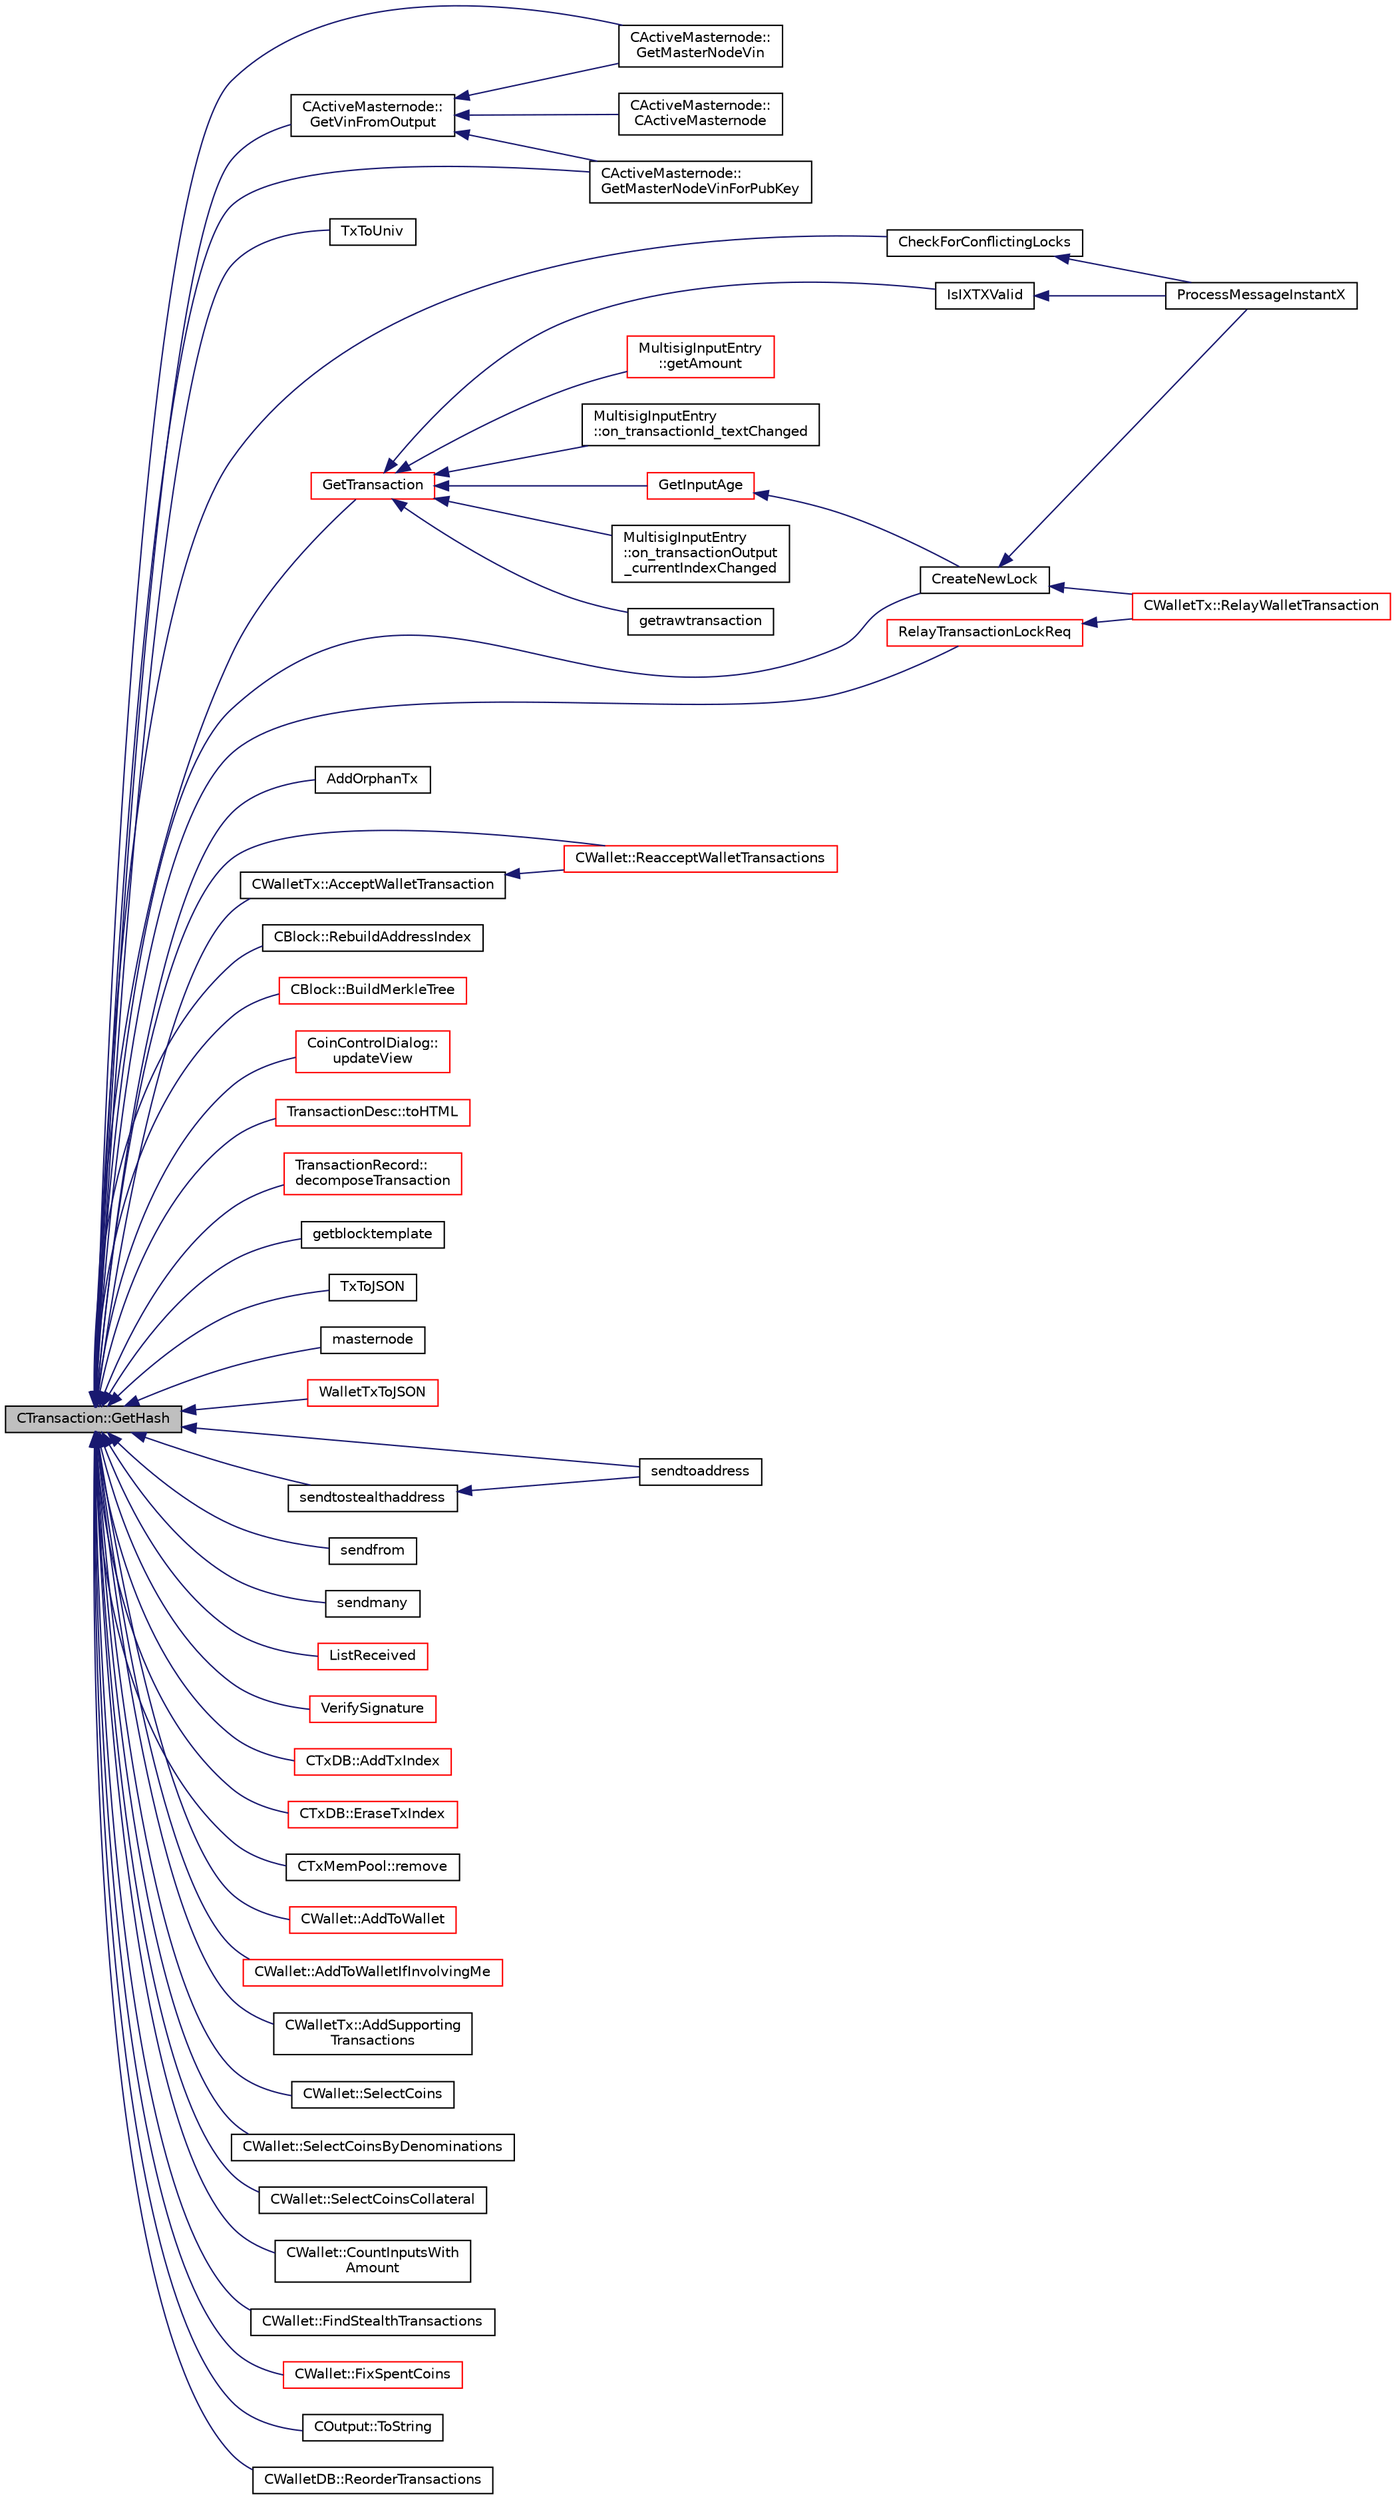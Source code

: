 digraph "CTransaction::GetHash"
{
  edge [fontname="Helvetica",fontsize="10",labelfontname="Helvetica",labelfontsize="10"];
  node [fontname="Helvetica",fontsize="10",shape=record];
  rankdir="LR";
  Node46 [label="CTransaction::GetHash",height=0.2,width=0.4,color="black", fillcolor="grey75", style="filled", fontcolor="black"];
  Node46 -> Node47 [dir="back",color="midnightblue",fontsize="10",style="solid",fontname="Helvetica"];
  Node47 [label="CActiveMasternode::\lGetMasterNodeVin",height=0.2,width=0.4,color="black", fillcolor="white", style="filled",URL="$d9/d29/class_c_active_masternode.html#adc93036b86ee9ef6abe5e0b783a51283"];
  Node46 -> Node48 [dir="back",color="midnightblue",fontsize="10",style="solid",fontname="Helvetica"];
  Node48 [label="CActiveMasternode::\lGetMasterNodeVinForPubKey",height=0.2,width=0.4,color="black", fillcolor="white", style="filled",URL="$d9/d29/class_c_active_masternode.html#ada17e6bbfd69a3acf166b49c10365da4"];
  Node46 -> Node49 [dir="back",color="midnightblue",fontsize="10",style="solid",fontname="Helvetica"];
  Node49 [label="CActiveMasternode::\lGetVinFromOutput",height=0.2,width=0.4,color="black", fillcolor="white", style="filled",URL="$d9/d29/class_c_active_masternode.html#abc2ae1e24001f80ace4bbea2b6453944"];
  Node49 -> Node47 [dir="back",color="midnightblue",fontsize="10",style="solid",fontname="Helvetica"];
  Node49 -> Node48 [dir="back",color="midnightblue",fontsize="10",style="solid",fontname="Helvetica"];
  Node49 -> Node50 [dir="back",color="midnightblue",fontsize="10",style="solid",fontname="Helvetica"];
  Node50 [label="CActiveMasternode::\lCActiveMasternode",height=0.2,width=0.4,color="black", fillcolor="white", style="filled",URL="$d9/d29/class_c_active_masternode.html#a7ffb946d1b2aad0054d3b3efce8c0543"];
  Node46 -> Node51 [dir="back",color="midnightblue",fontsize="10",style="solid",fontname="Helvetica"];
  Node51 [label="TxToUniv",height=0.2,width=0.4,color="black", fillcolor="white", style="filled",URL="$d5/d2e/core__write_8cpp.html#aeb901ca565e3df0e3bc0c9863ad8f53a"];
  Node46 -> Node52 [dir="back",color="midnightblue",fontsize="10",style="solid",fontname="Helvetica"];
  Node52 [label="CreateNewLock",height=0.2,width=0.4,color="black", fillcolor="white", style="filled",URL="$d6/d5f/instantx_8h.html#a3774b6dae3dfa0a6c85e3604e742150c"];
  Node52 -> Node53 [dir="back",color="midnightblue",fontsize="10",style="solid",fontname="Helvetica"];
  Node53 [label="ProcessMessageInstantX",height=0.2,width=0.4,color="black", fillcolor="white", style="filled",URL="$d6/d5f/instantx_8h.html#aa516cb499ead2691d8ab216a499db5d0"];
  Node52 -> Node54 [dir="back",color="midnightblue",fontsize="10",style="solid",fontname="Helvetica"];
  Node54 [label="CWalletTx::RelayWalletTransaction",height=0.2,width=0.4,color="red", fillcolor="white", style="filled",URL="$d6/d53/class_c_wallet_tx.html#aec8c50f3fcde27525485b6cd4a4e19b5"];
  Node46 -> Node58 [dir="back",color="midnightblue",fontsize="10",style="solid",fontname="Helvetica"];
  Node58 [label="CheckForConflictingLocks",height=0.2,width=0.4,color="black", fillcolor="white", style="filled",URL="$d6/d5f/instantx_8h.html#aef32a1712071881d322fdb3740c07227"];
  Node58 -> Node53 [dir="back",color="midnightblue",fontsize="10",style="solid",fontname="Helvetica"];
  Node46 -> Node59 [dir="back",color="midnightblue",fontsize="10",style="solid",fontname="Helvetica"];
  Node59 [label="AddOrphanTx",height=0.2,width=0.4,color="black", fillcolor="white", style="filled",URL="$df/d0a/main_8cpp.html#a007d6ac629647b3d8d9e2b90086e75cc"];
  Node46 -> Node60 [dir="back",color="midnightblue",fontsize="10",style="solid",fontname="Helvetica"];
  Node60 [label="CWalletTx::AcceptWalletTransaction",height=0.2,width=0.4,color="black", fillcolor="white", style="filled",URL="$d6/d53/class_c_wallet_tx.html#af6d1a5a731bb69e1d94de84eb6fd15a5"];
  Node60 -> Node61 [dir="back",color="midnightblue",fontsize="10",style="solid",fontname="Helvetica"];
  Node61 [label="CWallet::ReacceptWalletTransactions",height=0.2,width=0.4,color="red", fillcolor="white", style="filled",URL="$d2/de5/class_c_wallet.html#a796c23450c8482e10e0c75ae5c1fa8ed"];
  Node46 -> Node66 [dir="back",color="midnightblue",fontsize="10",style="solid",fontname="Helvetica"];
  Node66 [label="GetTransaction",height=0.2,width=0.4,color="red", fillcolor="white", style="filled",URL="$d4/dbf/main_8h.html#a7d2a4633e4e0e8e4cb9c881d45a496b5"];
  Node66 -> Node67 [dir="back",color="midnightblue",fontsize="10",style="solid",fontname="Helvetica"];
  Node67 [label="IsIXTXValid",height=0.2,width=0.4,color="black", fillcolor="white", style="filled",URL="$d6/d5f/instantx_8h.html#a091b5dc50769595bb701d5f85ca475e5"];
  Node67 -> Node53 [dir="back",color="midnightblue",fontsize="10",style="solid",fontname="Helvetica"];
  Node66 -> Node68 [dir="back",color="midnightblue",fontsize="10",style="solid",fontname="Helvetica"];
  Node68 [label="GetInputAge",height=0.2,width=0.4,color="red", fillcolor="white", style="filled",URL="$d4/dbf/main_8h.html#ae137d76bbcaf8d65fab905889b504e26"];
  Node68 -> Node52 [dir="back",color="midnightblue",fontsize="10",style="solid",fontname="Helvetica"];
  Node66 -> Node76 [dir="back",color="midnightblue",fontsize="10",style="solid",fontname="Helvetica"];
  Node76 [label="MultisigInputEntry\l::getAmount",height=0.2,width=0.4,color="red", fillcolor="white", style="filled",URL="$d9/d3d/class_multisig_input_entry.html#a0b0e1379adc39ad68ab4a69b428a58f1"];
  Node66 -> Node81 [dir="back",color="midnightblue",fontsize="10",style="solid",fontname="Helvetica"];
  Node81 [label="MultisigInputEntry\l::on_transactionId_textChanged",height=0.2,width=0.4,color="black", fillcolor="white", style="filled",URL="$d9/d3d/class_multisig_input_entry.html#a1cb42a240e71f999f06fbf7e4ffbc982"];
  Node66 -> Node82 [dir="back",color="midnightblue",fontsize="10",style="solid",fontname="Helvetica"];
  Node82 [label="MultisigInputEntry\l::on_transactionOutput\l_currentIndexChanged",height=0.2,width=0.4,color="black", fillcolor="white", style="filled",URL="$d9/d3d/class_multisig_input_entry.html#a122ee9305bd98ccb311698169be45941"];
  Node66 -> Node83 [dir="back",color="midnightblue",fontsize="10",style="solid",fontname="Helvetica"];
  Node83 [label="getrawtransaction",height=0.2,width=0.4,color="black", fillcolor="white", style="filled",URL="$dc/da8/rpcrawtransaction_8cpp.html#a12e1b8a05d99d1544e5343c2282cc55a"];
  Node46 -> Node88 [dir="back",color="midnightblue",fontsize="10",style="solid",fontname="Helvetica"];
  Node88 [label="CBlock::RebuildAddressIndex",height=0.2,width=0.4,color="black", fillcolor="white", style="filled",URL="$d3/d51/class_c_block.html#aea2c77ad84cd7909720f75a0c3f7ddc2"];
  Node46 -> Node89 [dir="back",color="midnightblue",fontsize="10",style="solid",fontname="Helvetica"];
  Node89 [label="CBlock::BuildMerkleTree",height=0.2,width=0.4,color="red", fillcolor="white", style="filled",URL="$d3/d51/class_c_block.html#ad943ecec57cdf564937eee7becaecb88"];
  Node46 -> Node93 [dir="back",color="midnightblue",fontsize="10",style="solid",fontname="Helvetica"];
  Node93 [label="RelayTransactionLockReq",height=0.2,width=0.4,color="red", fillcolor="white", style="filled",URL="$d7/d97/net_8h.html#a83d330c7d36395aa1a22d4aebddaf499"];
  Node93 -> Node54 [dir="back",color="midnightblue",fontsize="10",style="solid",fontname="Helvetica"];
  Node46 -> Node101 [dir="back",color="midnightblue",fontsize="10",style="solid",fontname="Helvetica"];
  Node101 [label="CoinControlDialog::\lupdateView",height=0.2,width=0.4,color="red", fillcolor="white", style="filled",URL="$dd/dfb/class_coin_control_dialog.html#aadea33050e5c1efd5eae8d2fcfa721f9"];
  Node46 -> Node108 [dir="back",color="midnightblue",fontsize="10",style="solid",fontname="Helvetica"];
  Node108 [label="TransactionDesc::toHTML",height=0.2,width=0.4,color="red", fillcolor="white", style="filled",URL="$d4/da9/class_transaction_desc.html#ab7c9dbb2048aae121dd9d75df86e64f4"];
  Node46 -> Node110 [dir="back",color="midnightblue",fontsize="10",style="solid",fontname="Helvetica"];
  Node110 [label="TransactionRecord::\ldecomposeTransaction",height=0.2,width=0.4,color="red", fillcolor="white", style="filled",URL="$d1/da7/class_transaction_record.html#a9f5db4465fa5fdcc3f9af525096bcdb9"];
  Node46 -> Node115 [dir="back",color="midnightblue",fontsize="10",style="solid",fontname="Helvetica"];
  Node115 [label="getblocktemplate",height=0.2,width=0.4,color="black", fillcolor="white", style="filled",URL="$d4/ddd/rpcmining_8cpp.html#a27347eecedd59156c914fcb5ce488f9a"];
  Node46 -> Node116 [dir="back",color="midnightblue",fontsize="10",style="solid",fontname="Helvetica"];
  Node116 [label="TxToJSON",height=0.2,width=0.4,color="black", fillcolor="white", style="filled",URL="$dc/da8/rpcrawtransaction_8cpp.html#a366b04dae2aae86eee356cc85d759268"];
  Node46 -> Node70 [dir="back",color="midnightblue",fontsize="10",style="solid",fontname="Helvetica"];
  Node70 [label="masternode",height=0.2,width=0.4,color="black", fillcolor="white", style="filled",URL="$d5/d6b/rpcstashedsend_8cpp.html#a30609e443aeb47c29ed0878d16b1b5e1"];
  Node46 -> Node117 [dir="back",color="midnightblue",fontsize="10",style="solid",fontname="Helvetica"];
  Node117 [label="WalletTxToJSON",height=0.2,width=0.4,color="red", fillcolor="white", style="filled",URL="$df/d1d/rpcwallet_8cpp.html#a28e51f3edfce43e075603e9e315f40c4"];
  Node46 -> Node118 [dir="back",color="midnightblue",fontsize="10",style="solid",fontname="Helvetica"];
  Node118 [label="sendtoaddress",height=0.2,width=0.4,color="black", fillcolor="white", style="filled",URL="$df/d1d/rpcwallet_8cpp.html#a134064858f9cfa4775a6ae34cac2b133"];
  Node46 -> Node119 [dir="back",color="midnightblue",fontsize="10",style="solid",fontname="Helvetica"];
  Node119 [label="sendfrom",height=0.2,width=0.4,color="black", fillcolor="white", style="filled",URL="$df/d1d/rpcwallet_8cpp.html#a845eaefd9ec7752b1145c183205524d0"];
  Node46 -> Node120 [dir="back",color="midnightblue",fontsize="10",style="solid",fontname="Helvetica"];
  Node120 [label="sendmany",height=0.2,width=0.4,color="black", fillcolor="white", style="filled",URL="$df/d1d/rpcwallet_8cpp.html#adeb5f23f20fb4e589dab23cadf75c92d"];
  Node46 -> Node121 [dir="back",color="midnightblue",fontsize="10",style="solid",fontname="Helvetica"];
  Node121 [label="ListReceived",height=0.2,width=0.4,color="red", fillcolor="white", style="filled",URL="$df/d1d/rpcwallet_8cpp.html#a0cc958f67a8d6d0002cb4fee19eddb5c"];
  Node46 -> Node123 [dir="back",color="midnightblue",fontsize="10",style="solid",fontname="Helvetica"];
  Node123 [label="sendtostealthaddress",height=0.2,width=0.4,color="black", fillcolor="white", style="filled",URL="$df/d1d/rpcwallet_8cpp.html#ad901105908c7eea072067a49643a906e"];
  Node123 -> Node118 [dir="back",color="midnightblue",fontsize="10",style="solid",fontname="Helvetica"];
  Node46 -> Node124 [dir="back",color="midnightblue",fontsize="10",style="solid",fontname="Helvetica"];
  Node124 [label="VerifySignature",height=0.2,width=0.4,color="red", fillcolor="white", style="filled",URL="$de/d7f/script_8h.html#a3bebacccf5ed6d80e80889b65830f893"];
  Node46 -> Node126 [dir="back",color="midnightblue",fontsize="10",style="solid",fontname="Helvetica"];
  Node126 [label="CTxDB::AddTxIndex",height=0.2,width=0.4,color="red", fillcolor="white", style="filled",URL="$d9/d8d/class_c_tx_d_b.html#a6c0d7c688e8fd7ac28afde78ae6b624e"];
  Node46 -> Node128 [dir="back",color="midnightblue",fontsize="10",style="solid",fontname="Helvetica"];
  Node128 [label="CTxDB::EraseTxIndex",height=0.2,width=0.4,color="red", fillcolor="white", style="filled",URL="$d9/d8d/class_c_tx_d_b.html#a5e0f0ed39529758a90953a2a08fc9412"];
  Node46 -> Node129 [dir="back",color="midnightblue",fontsize="10",style="solid",fontname="Helvetica"];
  Node129 [label="CTxMemPool::remove",height=0.2,width=0.4,color="black", fillcolor="white", style="filled",URL="$db/d98/class_c_tx_mem_pool.html#a258e23e3a434045d522a8cebc5a039ce"];
  Node46 -> Node130 [dir="back",color="midnightblue",fontsize="10",style="solid",fontname="Helvetica"];
  Node130 [label="CWallet::AddToWallet",height=0.2,width=0.4,color="red", fillcolor="white", style="filled",URL="$d2/de5/class_c_wallet.html#adf34c789fd6eab1eeed22ef16837f558"];
  Node46 -> Node132 [dir="back",color="midnightblue",fontsize="10",style="solid",fontname="Helvetica"];
  Node132 [label="CWallet::AddToWalletIfInvolvingMe",height=0.2,width=0.4,color="red", fillcolor="white", style="filled",URL="$d2/de5/class_c_wallet.html#a487f7cba517d37d24e5fa422711574d9"];
  Node46 -> Node134 [dir="back",color="midnightblue",fontsize="10",style="solid",fontname="Helvetica"];
  Node134 [label="CWalletTx::AddSupporting\lTransactions",height=0.2,width=0.4,color="black", fillcolor="white", style="filled",URL="$d6/d53/class_c_wallet_tx.html#a3594f3eabada273c1eb9ab25da38d204"];
  Node46 -> Node61 [dir="back",color="midnightblue",fontsize="10",style="solid",fontname="Helvetica"];
  Node46 -> Node135 [dir="back",color="midnightblue",fontsize="10",style="solid",fontname="Helvetica"];
  Node135 [label="CWallet::SelectCoins",height=0.2,width=0.4,color="black", fillcolor="white", style="filled",URL="$d2/de5/class_c_wallet.html#ab768cfe20bf11e14415ef2b1452bf4c4"];
  Node46 -> Node136 [dir="back",color="midnightblue",fontsize="10",style="solid",fontname="Helvetica"];
  Node136 [label="CWallet::SelectCoinsByDenominations",height=0.2,width=0.4,color="black", fillcolor="white", style="filled",URL="$d2/de5/class_c_wallet.html#aefe8e1faa7abdcf9356152b1c4331799"];
  Node46 -> Node137 [dir="back",color="midnightblue",fontsize="10",style="solid",fontname="Helvetica"];
  Node137 [label="CWallet::SelectCoinsCollateral",height=0.2,width=0.4,color="black", fillcolor="white", style="filled",URL="$d2/de5/class_c_wallet.html#a682b2d23d157cca381d2d4b2aa66546d"];
  Node46 -> Node138 [dir="back",color="midnightblue",fontsize="10",style="solid",fontname="Helvetica"];
  Node138 [label="CWallet::CountInputsWith\lAmount",height=0.2,width=0.4,color="black", fillcolor="white", style="filled",URL="$d2/de5/class_c_wallet.html#afc835c371840922eb33457c09cf43ba6"];
  Node46 -> Node139 [dir="back",color="midnightblue",fontsize="10",style="solid",fontname="Helvetica"];
  Node139 [label="CWallet::FindStealthTransactions",height=0.2,width=0.4,color="black", fillcolor="white", style="filled",URL="$d2/de5/class_c_wallet.html#a5d0e2025dc7a87a0406be272b80509ee"];
  Node46 -> Node140 [dir="back",color="midnightblue",fontsize="10",style="solid",fontname="Helvetica"];
  Node140 [label="CWallet::FixSpentCoins",height=0.2,width=0.4,color="red", fillcolor="white", style="filled",URL="$d2/de5/class_c_wallet.html#a241637cb0e658b5980037e1490d31b11"];
  Node46 -> Node143 [dir="back",color="midnightblue",fontsize="10",style="solid",fontname="Helvetica"];
  Node143 [label="COutput::ToString",height=0.2,width=0.4,color="black", fillcolor="white", style="filled",URL="$d7/d07/class_c_output.html#ad80664c1a4a4cc36e8bd52077b1bd4db"];
  Node46 -> Node144 [dir="back",color="midnightblue",fontsize="10",style="solid",fontname="Helvetica"];
  Node144 [label="CWalletDB::ReorderTransactions",height=0.2,width=0.4,color="black", fillcolor="white", style="filled",URL="$d4/d90/class_c_wallet_d_b.html#afc27d9c9eef8b31851e6b02dc3191425"];
}
